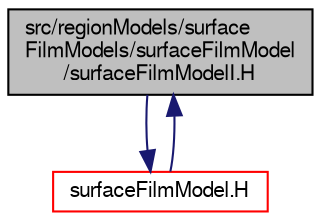 digraph "src/regionModels/surfaceFilmModels/surfaceFilmModel/surfaceFilmModelI.H"
{
  bgcolor="transparent";
  edge [fontname="FreeSans",fontsize="10",labelfontname="FreeSans",labelfontsize="10"];
  node [fontname="FreeSans",fontsize="10",shape=record];
  Node0 [label="src/regionModels/surface\lFilmModels/surfaceFilmModel\l/surfaceFilmModelI.H",height=0.2,width=0.4,color="black", fillcolor="grey75", style="filled", fontcolor="black"];
  Node0 -> Node1 [color="midnightblue",fontsize="10",style="solid",fontname="FreeSans"];
  Node1 [label="surfaceFilmModel.H",height=0.2,width=0.4,color="red",URL="$a14396.html"];
  Node1 -> Node0 [color="midnightblue",fontsize="10",style="solid",fontname="FreeSans"];
}
